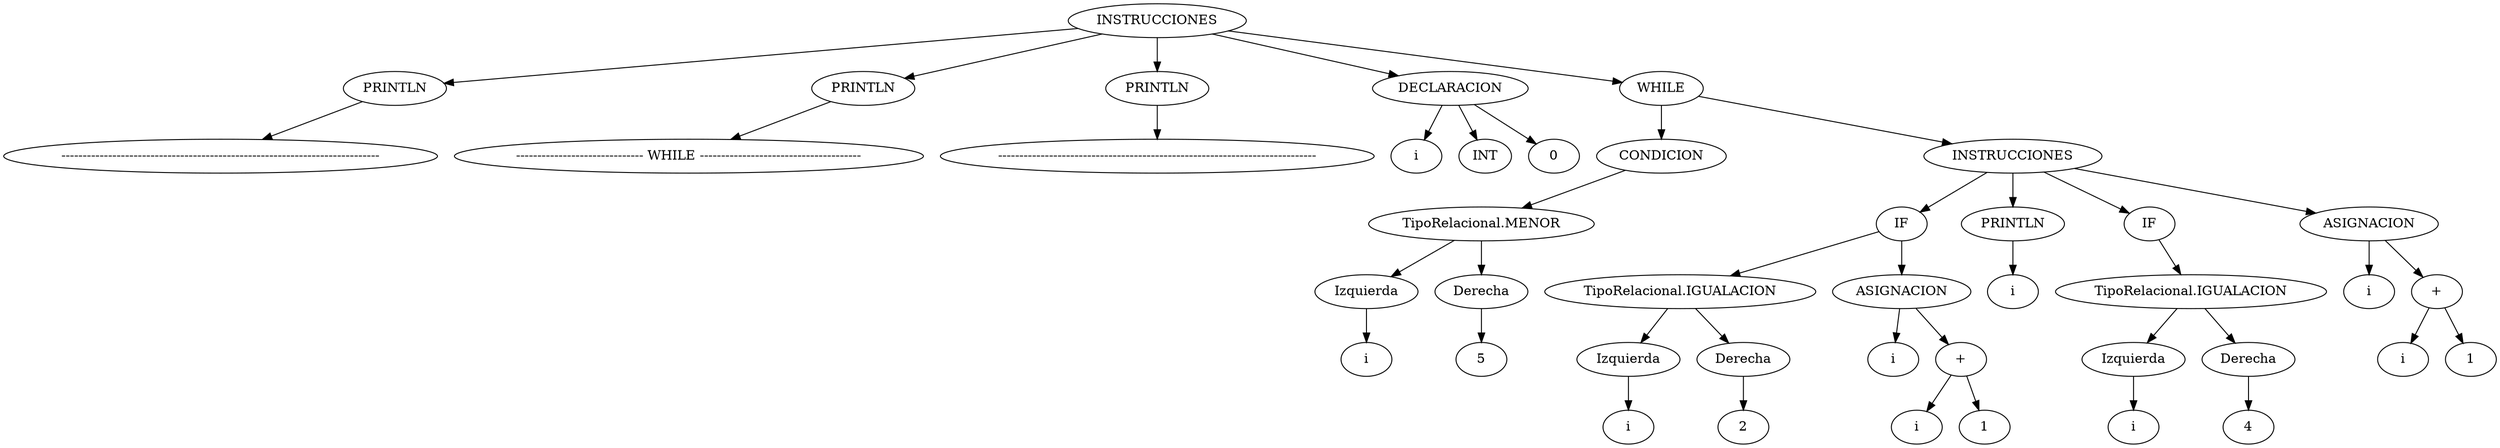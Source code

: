 digraph {
	0 [label = "INSTRUCCIONES"];
	215 [label = "PRINTLN"];
	216 [label = "---------------------------------------------------------------------------"];
	217 [label = "PRINTLN"];
	218 [label = "------------------------------ WHILE --------------------------------------"];
	219 [label = "PRINTLN"];
	220 [label = "---------------------------------------------------------------------------"];
	221 [label = "DECLARACION"];
	222 [label = "i"];
	223 [label = "INT"];
	224 [label = "0"];
	225 [label = "WHILE"];
	226 [label = "CONDICION"];
	227 [label = "TipoRelacional.MENOR"];
	228 [label = "Izquierda"];
	229 [label = "i"];
	230 [label = "Derecha"];
	231 [label = "5"];
	232 [label = "INSTRUCCIONES"];
	233 [label = "IF"];
	234 [label = "TipoRelacional.IGUALACION"];
	235 [label = "Izquierda"];
	236 [label = "i"];
	237 [label = "Derecha"];
	238 [label = "2"];
	239 [label = "ASIGNACION"];
	240 [label = "i"];
	241 [label = "+"];
	242 [label = "i"];
	243 [label = "1"];
	244 [label = "PRINTLN"];
	245 [label = "i"];
	246 [label = "IF"];
	247 [label = "TipoRelacional.IGUALACION"];
	248 [label = "Izquierda"];
	249 [label = "i"];
	250 [label = "Derecha"];
	251 [label = "4"];
	252 [label = "ASIGNACION"];
	253 [label = "i"];
	254 [label = "+"];
	255 [label = "i"];
	256 [label = "1"];
	0 -> 215;
	215 -> 216;
	0 -> 217;
	217 -> 218;
	0 -> 219;
	219 -> 220;
	0 -> 221;
	221 -> 222;
	221 -> 223;
	221 -> 224;
	0 -> 225;
	225 -> 226;
	226 -> 227;
	227 -> 228;
	228 -> 229;
	227 -> 230;
	230 -> 231;
	225 -> 232;
	232 -> 233;
	233 -> 234;
	234 -> 235;
	235 -> 236;
	234 -> 237;
	237 -> 238;
	233 -> 239;
	239 -> 240;
	239 -> 241;
	241 -> 242;
	241 -> 243;
	232 -> 244;
	244 -> 245;
	232 -> 246;
	246 -> 247;
	247 -> 248;
	248 -> 249;
	247 -> 250;
	250 -> 251;
	232 -> 252;
	252 -> 253;
	252 -> 254;
	254 -> 255;
	254 -> 256;
}
